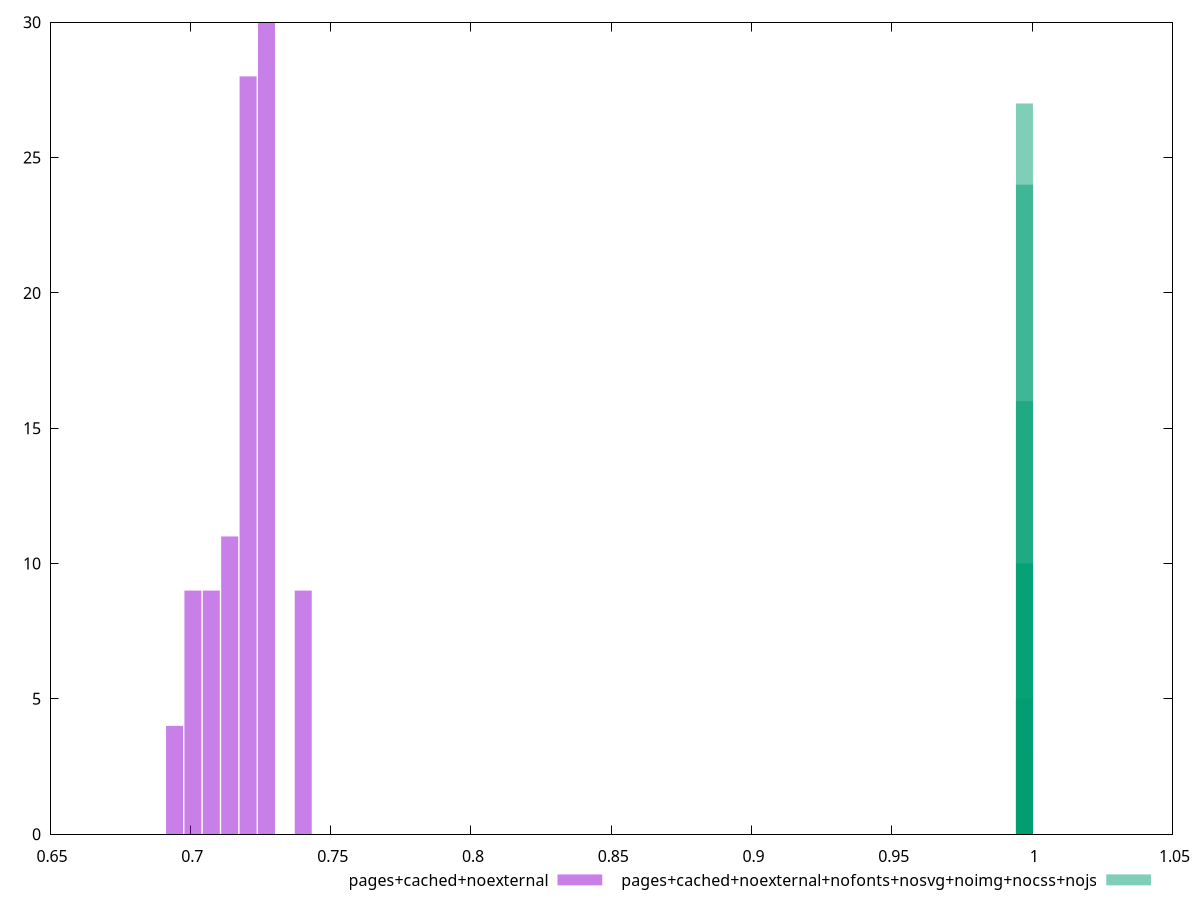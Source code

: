 $_pagesCachedNoexternal <<EOF
0.6943842966204659 4
0.7271382728761483 30
0.7074858871227389 9
0.7140366823738753 11
0.7205874776250119 28
0.7402398633784212 9
0.7009350918716024 9
EOF
$_pagesCachedNoexternalNofontsNosvgNoimgNocssNojs <<EOF
0.9972352189802421 16
0.99725970242575 10
0.9972474607029961 24
0.9972719441485038 3
0.9972413398416191 27
0.997265823287127 5
0.9972290981188652 5
0.997253581564373 10
EOF
set key outside below
set terminal pngcairo
set output "report_00006_2020-11-02T20-21-41.718Z/performance_score/performance_score_pages+cached+noexternal_pages+cached+noexternal+nofonts+nosvg+noimg+nocss+nojs+hist.png"
set boxwidth 0.00605775295056076
set style fill transparent solid 0.5 noborder
set yrange [0:30]
plot $_pagesCachedNoexternal title "pages+cached+noexternal" with boxes ,$_pagesCachedNoexternalNofontsNosvgNoimgNocssNojs title "pages+cached+noexternal+nofonts+nosvg+noimg+nocss+nojs" with boxes ,
